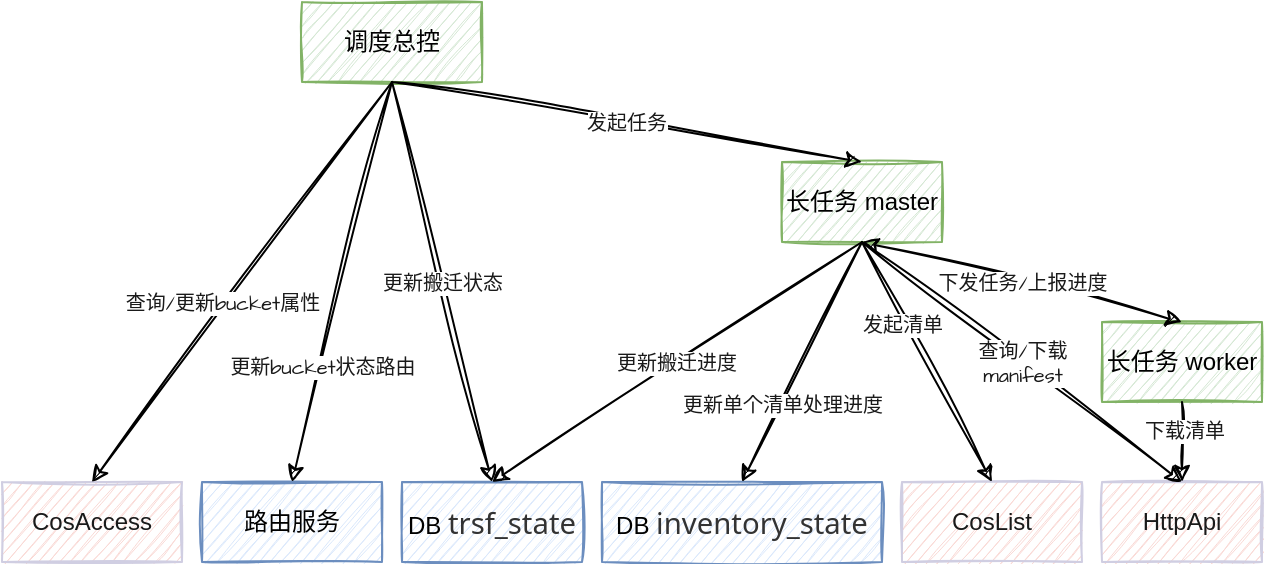 <mxfile version="20.5.3" type="github">
  <diagram id="296LfFah79NuUJlbG3By" name="Page-1">
    <mxGraphModel dx="1425" dy="729" grid="1" gridSize="10" guides="1" tooltips="1" connect="1" arrows="1" fold="1" page="1" pageScale="1" pageWidth="850" pageHeight="1100" math="0" shadow="0">
      <root>
        <mxCell id="0" />
        <mxCell id="1" parent="0" />
        <mxCell id="JAC4S3_GDP9F-taHladh-1" value="调度总控" style="rounded=0;whiteSpace=wrap;html=1;sketch=1;fillColor=#d5e8d4;strokeColor=#82b366;strokeWidth=1;" vertex="1" parent="1">
          <mxGeometry x="160" y="140" width="90" height="40" as="geometry" />
        </mxCell>
        <mxCell id="JAC4S3_GDP9F-taHladh-2" value="CosAccess" style="rounded=0;whiteSpace=wrap;html=1;sketch=1;fillColor=#FAD9D5;strokeColor=#D0CEE2;fontColor=#1A1A1A;" vertex="1" parent="1">
          <mxGeometry x="10" y="380" width="90" height="40" as="geometry" />
        </mxCell>
        <mxCell id="JAC4S3_GDP9F-taHladh-3" value="DB&amp;nbsp;&lt;span style=&quot;color: rgb(51, 51, 51); font-family: system-ui, -apple-system, BlinkMacSystemFont, &amp;quot;Segoe UI&amp;quot;, Roboto, &amp;quot;Helvetica Neue&amp;quot;, Helvetica, sans-serif, &amp;quot;Apple Color Emoji&amp;quot;, &amp;quot;Segoe UI Emoji&amp;quot;, &amp;quot;Segoe UI Symbol&amp;quot;, &amp;quot;Noto Color emoji&amp;quot;, &amp;quot;Helvetica Neue&amp;quot;, Helvetica, &amp;quot;PingFang SC&amp;quot;, &amp;quot;Microsoft YaHei&amp;quot;, &amp;quot;Source Han Sans SC&amp;quot;, &amp;quot;Noto Sans CJK SC&amp;quot;, &amp;quot;WenQuanYi Micro Hei&amp;quot;, sans-serif; font-size: 11pt; letter-spacing: 0pt; text-align: start; background-color: initial;&quot;&gt;trsf_state&lt;/span&gt;&lt;div style=&quot;font-size: medium; text-align: start;&quot; data-hash=&quot;4a2eae2283cb19f4d7de81609b2f56e9&quot; data-version=&quot;3.0.0&quot;&gt;&lt;/div&gt;" style="rounded=0;whiteSpace=wrap;html=1;sketch=1;fillColor=#dae8fc;strokeColor=#6c8ebf;" vertex="1" parent="1">
          <mxGeometry x="210" y="380" width="90" height="40" as="geometry" />
        </mxCell>
        <mxCell id="JAC4S3_GDP9F-taHladh-4" value="DB&amp;nbsp;&lt;span style=&quot;color: rgb(51, 51, 51); font-family: system-ui, -apple-system, BlinkMacSystemFont, &amp;quot;Segoe UI&amp;quot;, Roboto, &amp;quot;Helvetica Neue&amp;quot;, Helvetica, sans-serif, &amp;quot;Apple Color Emoji&amp;quot;, &amp;quot;Segoe UI Emoji&amp;quot;, &amp;quot;Segoe UI Symbol&amp;quot;, &amp;quot;Noto Color emoji&amp;quot;, &amp;quot;Helvetica Neue&amp;quot;, Helvetica, &amp;quot;PingFang SC&amp;quot;, &amp;quot;Microsoft YaHei&amp;quot;, &amp;quot;Source Han Sans SC&amp;quot;, &amp;quot;Noto Sans CJK SC&amp;quot;, &amp;quot;WenQuanYi Micro Hei&amp;quot;, sans-serif; font-size: 11pt; letter-spacing: 0pt; text-align: start; background-color: initial;&quot;&gt;inventory&lt;/span&gt;&lt;span style=&quot;background-color: initial; color: rgb(51, 51, 51); font-family: system-ui, -apple-system, BlinkMacSystemFont, &amp;quot;Segoe UI&amp;quot;, Roboto, &amp;quot;Helvetica Neue&amp;quot;, Helvetica, sans-serif, &amp;quot;Apple Color Emoji&amp;quot;, &amp;quot;Segoe UI Emoji&amp;quot;, &amp;quot;Segoe UI Symbol&amp;quot;, &amp;quot;Noto Color emoji&amp;quot;, &amp;quot;Helvetica Neue&amp;quot;, Helvetica, &amp;quot;PingFang SC&amp;quot;, &amp;quot;Microsoft YaHei&amp;quot;, &amp;quot;Source Han Sans SC&amp;quot;, &amp;quot;Noto Sans CJK SC&amp;quot;, &amp;quot;WenQuanYi Micro Hei&amp;quot;, sans-serif; font-size: 11pt; letter-spacing: 0pt; text-align: start;&quot;&gt;_state&lt;/span&gt;&lt;div style=&quot;font-size: medium; text-align: start;&quot; data-hash=&quot;7a1eabc3deb7fd02ceb1e16eafc41073&quot; data-version=&quot;3.0.0&quot;&gt;&lt;/div&gt;&lt;div style=&quot;font-size: medium; text-align: start;&quot; data-hash=&quot;4a2eae2283cb19f4d7de81609b2f56e9&quot; data-version=&quot;3.0.0&quot;&gt;&lt;/div&gt;" style="rounded=0;whiteSpace=wrap;html=1;sketch=1;fillColor=#dae8fc;strokeColor=#6c8ebf;" vertex="1" parent="1">
          <mxGeometry x="310" y="380" width="140" height="40" as="geometry" />
        </mxCell>
        <mxCell id="JAC4S3_GDP9F-taHladh-5" value="CosList" style="rounded=0;whiteSpace=wrap;html=1;sketch=1;fillColor=#FAD9D5;strokeColor=#D0CEE2;fontColor=#1A1A1A;" vertex="1" parent="1">
          <mxGeometry x="460" y="380" width="90" height="40" as="geometry" />
        </mxCell>
        <mxCell id="JAC4S3_GDP9F-taHladh-6" value="长任务 master" style="rounded=0;whiteSpace=wrap;html=1;sketch=1;fillColor=#d5e8d4;strokeColor=#82b366;" vertex="1" parent="1">
          <mxGeometry x="400" y="220" width="80" height="40" as="geometry" />
        </mxCell>
        <mxCell id="JAC4S3_GDP9F-taHladh-7" value="长任务 worker" style="rounded=0;whiteSpace=wrap;html=1;sketch=1;fillColor=#d5e8d4;strokeColor=#82b366;" vertex="1" parent="1">
          <mxGeometry x="560" y="300" width="80" height="40" as="geometry" />
        </mxCell>
        <mxCell id="JAC4S3_GDP9F-taHladh-8" value="HttpApi" style="rounded=0;whiteSpace=wrap;html=1;sketch=1;fillColor=#FAD9D5;strokeColor=#D0CEE2;fontColor=#1A1A1A;" vertex="1" parent="1">
          <mxGeometry x="560" y="380" width="80" height="40" as="geometry" />
        </mxCell>
        <mxCell id="JAC4S3_GDP9F-taHladh-9" value="路由服务" style="rounded=0;whiteSpace=wrap;html=1;sketch=1;fillColor=#dae8fc;strokeColor=#6c8ebf;" vertex="1" parent="1">
          <mxGeometry x="110" y="380" width="90" height="40" as="geometry" />
        </mxCell>
        <mxCell id="JAC4S3_GDP9F-taHladh-10" value="发起任务" style="endArrow=classic;html=1;rounded=0;sketch=1;hachureGap=4;jiggle=2;fontFamily=Architects Daughter;fontSource=https%3A%2F%2Ffonts.googleapis.com%2Fcss%3Ffamily%3DArchitects%2BDaughter;fontSize=10;fontColor=#1A1A1A;exitX=0.5;exitY=1;exitDx=0;exitDy=0;entryX=0.5;entryY=0;entryDx=0;entryDy=0;jumpSize=6;" edge="1" parent="1" source="JAC4S3_GDP9F-taHladh-1" target="JAC4S3_GDP9F-taHladh-6">
          <mxGeometry width="50" height="50" relative="1" as="geometry">
            <mxPoint x="160" y="290" as="sourcePoint" />
            <mxPoint x="210" y="240" as="targetPoint" />
          </mxGeometry>
        </mxCell>
        <mxCell id="JAC4S3_GDP9F-taHladh-12" value="" style="endArrow=classic;html=1;rounded=0;sketch=1;hachureGap=4;jiggle=2;fontFamily=Architects Daughter;fontSource=https%3A%2F%2Ffonts.googleapis.com%2Fcss%3Ffamily%3DArchitects%2BDaughter;fontSize=13;fontColor=#1A1A1A;exitX=0.5;exitY=1;exitDx=0;exitDy=0;entryX=0.5;entryY=0;entryDx=0;entryDy=0;jumpSize=6;" edge="1" parent="1" source="JAC4S3_GDP9F-taHladh-7" target="JAC4S3_GDP9F-taHladh-8">
          <mxGeometry width="50" height="50" relative="1" as="geometry">
            <mxPoint x="625" y="290" as="sourcePoint" />
            <mxPoint x="625" y="340" as="targetPoint" />
          </mxGeometry>
        </mxCell>
        <mxCell id="JAC4S3_GDP9F-taHladh-23" value="下载清单" style="edgeLabel;html=1;align=center;verticalAlign=middle;resizable=0;points=[];fontSize=10;fontFamily=Georgia;fontColor=#1A1A1A;" vertex="1" connectable="0" parent="JAC4S3_GDP9F-taHladh-12">
          <mxGeometry x="-0.291" y="1" relative="1" as="geometry">
            <mxPoint as="offset" />
          </mxGeometry>
        </mxCell>
        <mxCell id="JAC4S3_GDP9F-taHladh-13" value="&lt;font style=&quot;font-size: 10px;&quot;&gt;发起清单&lt;/font&gt;" style="endArrow=classic;html=1;rounded=0;sketch=1;hachureGap=4;jiggle=2;fontFamily=Architects Daughter;fontSource=https%3A%2F%2Ffonts.googleapis.com%2Fcss%3Ffamily%3DArchitects%2BDaughter;fontSize=10;fontColor=#1A1A1A;entryX=0.5;entryY=0;entryDx=0;entryDy=0;jumpSize=6;exitX=0.5;exitY=1;exitDx=0;exitDy=0;" edge="1" parent="1" source="JAC4S3_GDP9F-taHladh-6" target="JAC4S3_GDP9F-taHladh-5">
          <mxGeometry x="-0.345" y="-1" width="50" height="50" relative="1" as="geometry">
            <mxPoint x="460" y="270" as="sourcePoint" />
            <mxPoint x="625" y="340" as="targetPoint" />
            <mxPoint y="1" as="offset" />
          </mxGeometry>
        </mxCell>
        <mxCell id="JAC4S3_GDP9F-taHladh-16" value="更新单个清单处理进度" style="endArrow=classic;html=1;rounded=0;sketch=1;hachureGap=4;jiggle=2;fontFamily=Architects Daughter;fontSource=https%3A%2F%2Ffonts.googleapis.com%2Fcss%3Ffamily%3DArchitects%2BDaughter;fontSize=10;fontColor=#1A1A1A;entryX=0.5;entryY=0;entryDx=0;entryDy=0;jumpSize=6;exitX=0.5;exitY=1;exitDx=0;exitDy=0;verticalAlign=top;" edge="1" parent="1" source="JAC4S3_GDP9F-taHladh-6" target="JAC4S3_GDP9F-taHladh-4">
          <mxGeometry x="0.2" y="-4" width="50" height="50" relative="1" as="geometry">
            <mxPoint x="475" y="270" as="sourcePoint" />
            <mxPoint x="525" y="340" as="targetPoint" />
            <mxPoint y="-1" as="offset" />
          </mxGeometry>
        </mxCell>
        <mxCell id="JAC4S3_GDP9F-taHladh-17" value="查询/更新bucket属性" style="endArrow=classic;html=1;rounded=0;sketch=1;hachureGap=4;jiggle=2;fontFamily=Architects Daughter;fontSource=https%3A%2F%2Ffonts.googleapis.com%2Fcss%3Ffamily%3DArchitects%2BDaughter;fontSize=10;fontColor=#1A1A1A;entryX=0.5;entryY=0;entryDx=0;entryDy=0;jumpSize=6;exitX=0.5;exitY=1;exitDx=0;exitDy=0;" edge="1" parent="1" source="JAC4S3_GDP9F-taHladh-1" target="JAC4S3_GDP9F-taHladh-2">
          <mxGeometry x="0.112" y="-2" width="50" height="50" relative="1" as="geometry">
            <mxPoint x="201.25" y="205" as="sourcePoint" />
            <mxPoint x="128.75" y="275" as="targetPoint" />
            <mxPoint as="offset" />
          </mxGeometry>
        </mxCell>
        <mxCell id="JAC4S3_GDP9F-taHladh-18" value="更新bucket状态路由" style="endArrow=classic;html=1;rounded=0;sketch=1;hachureGap=4;jiggle=2;fontFamily=Architects Daughter;fontSource=https%3A%2F%2Ffonts.googleapis.com%2Fcss%3Ffamily%3DArchitects%2BDaughter;fontSize=10;fontColor=#1A1A1A;entryX=0.5;entryY=0;entryDx=0;entryDy=0;jumpSize=6;exitX=0.5;exitY=1;exitDx=0;exitDy=0;verticalAlign=top;" edge="1" parent="1" source="JAC4S3_GDP9F-taHladh-1" target="JAC4S3_GDP9F-taHladh-9">
          <mxGeometry x="0.306" y="-2" width="50" height="50" relative="1" as="geometry">
            <mxPoint x="225" y="200" as="sourcePoint" />
            <mxPoint x="75" y="340" as="targetPoint" />
            <mxPoint as="offset" />
          </mxGeometry>
        </mxCell>
        <mxCell id="JAC4S3_GDP9F-taHladh-19" value="更新搬迁状态" style="endArrow=classic;html=1;rounded=0;sketch=1;hachureGap=4;jiggle=2;fontFamily=Architects Daughter;fontSource=https%3A%2F%2Ffonts.googleapis.com%2Fcss%3Ffamily%3DArchitects%2BDaughter;fontSize=10;fontColor=#1A1A1A;entryX=0.5;entryY=0;entryDx=0;entryDy=0;jumpSize=6;exitX=0.5;exitY=1;exitDx=0;exitDy=0;" edge="1" parent="1" source="JAC4S3_GDP9F-taHladh-1" target="JAC4S3_GDP9F-taHladh-3">
          <mxGeometry width="50" height="50" relative="1" as="geometry">
            <mxPoint x="225" y="200" as="sourcePoint" />
            <mxPoint x="175" y="340" as="targetPoint" />
          </mxGeometry>
        </mxCell>
        <mxCell id="JAC4S3_GDP9F-taHladh-20" value="下发任务/上报进度" style="endArrow=classic;startArrow=classic;html=1;rounded=0;sketch=1;hachureGap=4;jiggle=2;fontFamily=Architects Daughter;fontSource=https%3A%2F%2Ffonts.googleapis.com%2Fcss%3Ffamily%3DArchitects%2BDaughter;fontSize=10;fontColor=#1A1A1A;jumpSize=6;exitX=0.5;exitY=0;exitDx=0;exitDy=0;entryX=0.5;entryY=1;entryDx=0;entryDy=0;" edge="1" parent="1" source="JAC4S3_GDP9F-taHladh-7" target="JAC4S3_GDP9F-taHladh-6">
          <mxGeometry width="50" height="50" relative="1" as="geometry">
            <mxPoint x="550" y="270" as="sourcePoint" />
            <mxPoint x="600" y="220" as="targetPoint" />
          </mxGeometry>
        </mxCell>
        <mxCell id="JAC4S3_GDP9F-taHladh-24" value="更新搬迁进度" style="endArrow=classic;html=1;rounded=0;sketch=1;hachureGap=4;jiggle=2;fontFamily=Architects Daughter;fontSource=https%3A%2F%2Ffonts.googleapis.com%2Fcss%3Ffamily%3DArchitects%2BDaughter;fontSize=10;fontColor=#1A1A1A;entryX=0.5;entryY=0;entryDx=0;entryDy=0;jumpSize=6;exitX=0.5;exitY=1;exitDx=0;exitDy=0;" edge="1" parent="1" source="JAC4S3_GDP9F-taHladh-6" target="JAC4S3_GDP9F-taHladh-3">
          <mxGeometry width="50" height="50" relative="1" as="geometry">
            <mxPoint x="450.0" y="270" as="sourcePoint" />
            <mxPoint x="390.0" y="390" as="targetPoint" />
          </mxGeometry>
        </mxCell>
        <mxCell id="JAC4S3_GDP9F-taHladh-29" value="&lt;font style=&quot;font-size: 10px;&quot;&gt;查询/下载&lt;br&gt;manifest&lt;/font&gt;" style="endArrow=classic;html=1;rounded=0;sketch=1;hachureGap=4;jiggle=2;fontFamily=Architects Daughter;fontSource=https%3A%2F%2Ffonts.googleapis.com%2Fcss%3Ffamily%3DArchitects%2BDaughter;fontSize=10;fontColor=#1A1A1A;jumpSize=6;" edge="1" parent="1">
          <mxGeometry width="50" height="50" relative="1" as="geometry">
            <mxPoint x="440" y="260" as="sourcePoint" />
            <mxPoint x="600" y="380" as="targetPoint" />
          </mxGeometry>
        </mxCell>
      </root>
    </mxGraphModel>
  </diagram>
</mxfile>
